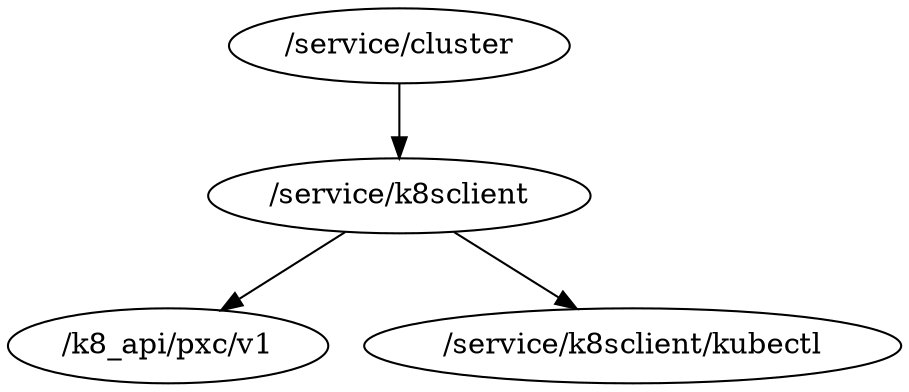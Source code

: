 digraph packages {
	"/service/cluster" -> "/service/k8sclient";
	"/service/k8sclient" -> "/k8_api/pxc/v1";
	"/service/k8sclient" -> "/service/k8sclient/kubectl";
}
